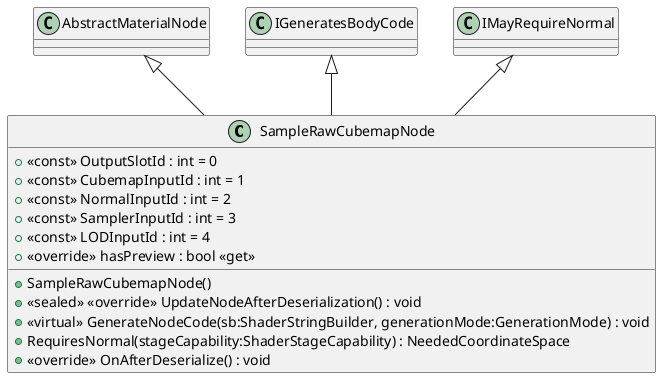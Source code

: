 @startuml
class SampleRawCubemapNode {
    + <<const>> OutputSlotId : int = 0
    + <<const>> CubemapInputId : int = 1
    + <<const>> NormalInputId : int = 2
    + <<const>> SamplerInputId : int = 3
    + <<const>> LODInputId : int = 4
    + <<override>> hasPreview : bool <<get>>
    + SampleRawCubemapNode()
    + <<sealed>> <<override>> UpdateNodeAfterDeserialization() : void
    + <<virtual>> GenerateNodeCode(sb:ShaderStringBuilder, generationMode:GenerationMode) : void
    + RequiresNormal(stageCapability:ShaderStageCapability) : NeededCoordinateSpace
    + <<override>> OnAfterDeserialize() : void
}
AbstractMaterialNode <|-- SampleRawCubemapNode
IGeneratesBodyCode <|-- SampleRawCubemapNode
IMayRequireNormal <|-- SampleRawCubemapNode
@enduml
